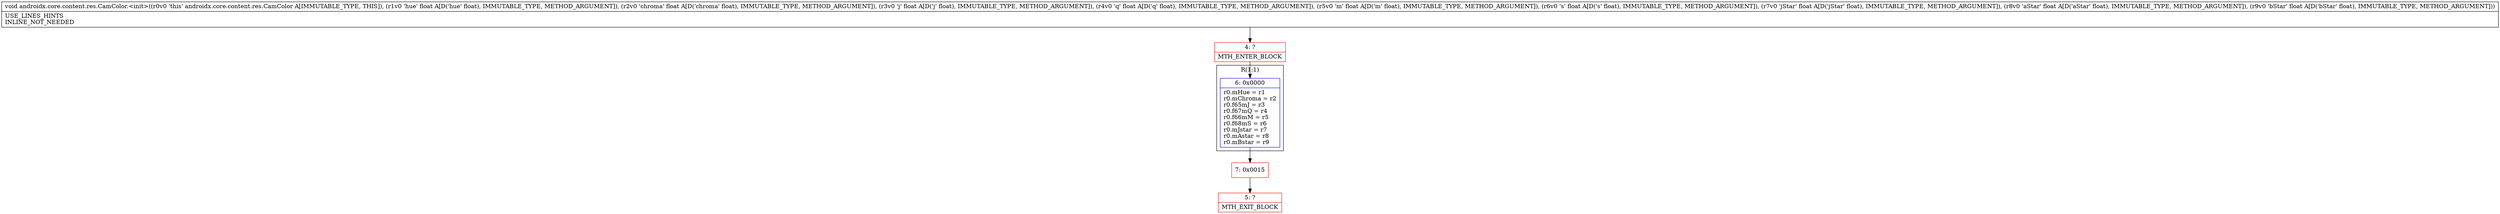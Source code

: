 digraph "CFG forandroidx.core.content.res.CamColor.\<init\>(FFFFFFFFF)V" {
subgraph cluster_Region_1284473161 {
label = "R(1:1)";
node [shape=record,color=blue];
Node_6 [shape=record,label="{6\:\ 0x0000|r0.mHue = r1\lr0.mChroma = r2\lr0.f65mJ = r3\lr0.f67mQ = r4\lr0.f66mM = r5\lr0.f68mS = r6\lr0.mJstar = r7\lr0.mAstar = r8\lr0.mBstar = r9\l}"];
}
Node_4 [shape=record,color=red,label="{4\:\ ?|MTH_ENTER_BLOCK\l}"];
Node_7 [shape=record,color=red,label="{7\:\ 0x0015}"];
Node_5 [shape=record,color=red,label="{5\:\ ?|MTH_EXIT_BLOCK\l}"];
MethodNode[shape=record,label="{void androidx.core.content.res.CamColor.\<init\>((r0v0 'this' androidx.core.content.res.CamColor A[IMMUTABLE_TYPE, THIS]), (r1v0 'hue' float A[D('hue' float), IMMUTABLE_TYPE, METHOD_ARGUMENT]), (r2v0 'chroma' float A[D('chroma' float), IMMUTABLE_TYPE, METHOD_ARGUMENT]), (r3v0 'j' float A[D('j' float), IMMUTABLE_TYPE, METHOD_ARGUMENT]), (r4v0 'q' float A[D('q' float), IMMUTABLE_TYPE, METHOD_ARGUMENT]), (r5v0 'm' float A[D('m' float), IMMUTABLE_TYPE, METHOD_ARGUMENT]), (r6v0 's' float A[D('s' float), IMMUTABLE_TYPE, METHOD_ARGUMENT]), (r7v0 'jStar' float A[D('jStar' float), IMMUTABLE_TYPE, METHOD_ARGUMENT]), (r8v0 'aStar' float A[D('aStar' float), IMMUTABLE_TYPE, METHOD_ARGUMENT]), (r9v0 'bStar' float A[D('bStar' float), IMMUTABLE_TYPE, METHOD_ARGUMENT]))  | USE_LINES_HINTS\lINLINE_NOT_NEEDED\l}"];
MethodNode -> Node_4;Node_6 -> Node_7;
Node_4 -> Node_6;
Node_7 -> Node_5;
}

